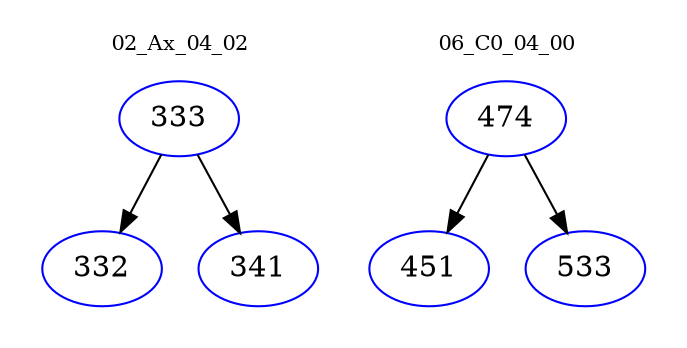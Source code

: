 digraph{
subgraph cluster_0 {
color = white
label = "02_Ax_04_02";
fontsize=10;
T0_333 [label="333", color="blue"]
T0_333 -> T0_332 [color="black"]
T0_332 [label="332", color="blue"]
T0_333 -> T0_341 [color="black"]
T0_341 [label="341", color="blue"]
}
subgraph cluster_1 {
color = white
label = "06_C0_04_00";
fontsize=10;
T1_474 [label="474", color="blue"]
T1_474 -> T1_451 [color="black"]
T1_451 [label="451", color="blue"]
T1_474 -> T1_533 [color="black"]
T1_533 [label="533", color="blue"]
}
}
